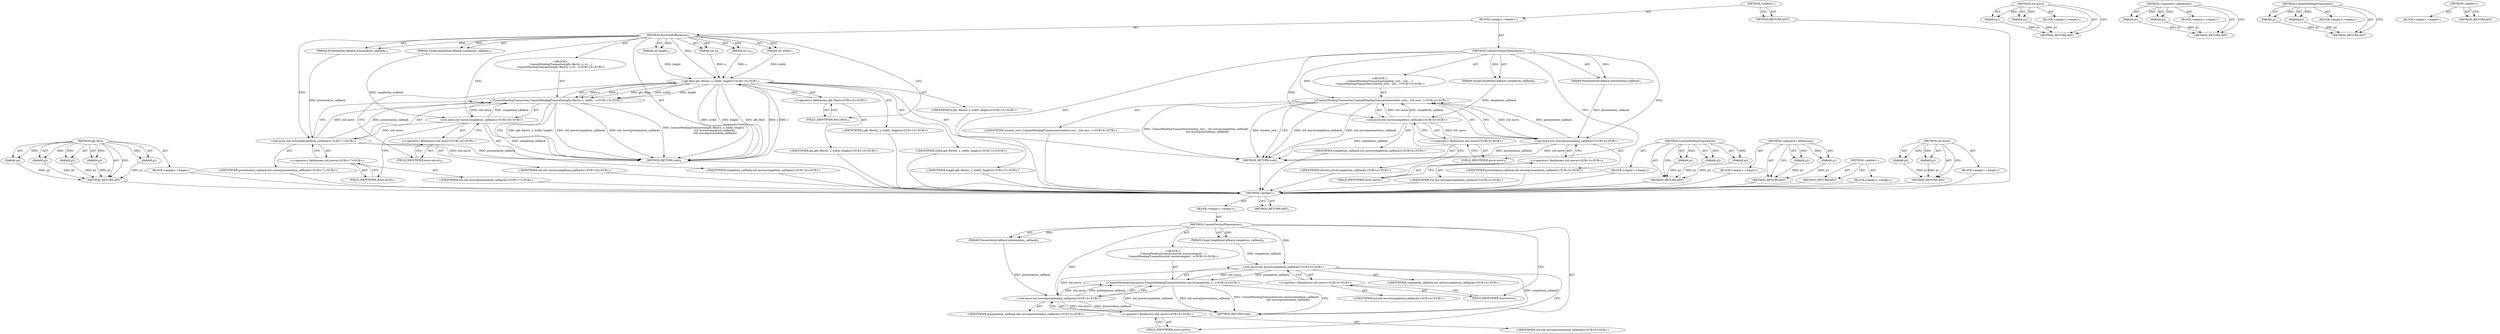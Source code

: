 digraph "PostSubBufferAsync" {
vulnerable_6 [label=<(METHOD,&lt;global&gt;)<SUB>1</SUB>>];
vulnerable_7 [label=<(BLOCK,&lt;empty&gt;,&lt;empty&gt;)<SUB>1</SUB>>];
vulnerable_8 [label=<(METHOD,CommitOverlayPlanesAsync)<SUB>1</SUB>>];
vulnerable_9 [label=<(PARAM,SwapCompletionCallback completion_callback)<SUB>2</SUB>>];
vulnerable_10 [label=<(PARAM,PresentationCallback presentation_callback)<SUB>3</SUB>>];
vulnerable_11 [label="<(BLOCK,{
  CommitPendingTransaction(std::move(completi...,{
  CommitPendingTransaction(std::move(completi...)<SUB>3</SUB>>"];
vulnerable_12 [label="<(CommitPendingTransaction,CommitPendingTransaction(std::move(completion_c...)<SUB>4</SUB>>"];
vulnerable_13 [label="<(std.move,std::move(completion_callback))<SUB>4</SUB>>"];
vulnerable_14 [label="<(&lt;operator&gt;.fieldAccess,std::move)<SUB>4</SUB>>"];
vulnerable_15 [label="<(IDENTIFIER,std,std::move(completion_callback))<SUB>4</SUB>>"];
vulnerable_16 [label=<(FIELD_IDENTIFIER,move,move)<SUB>4</SUB>>];
vulnerable_17 [label="<(IDENTIFIER,completion_callback,std::move(completion_callback))<SUB>4</SUB>>"];
vulnerable_18 [label="<(std.move,std::move(presentation_callback))<SUB>5</SUB>>"];
vulnerable_19 [label="<(&lt;operator&gt;.fieldAccess,std::move)<SUB>5</SUB>>"];
vulnerable_20 [label="<(IDENTIFIER,std,std::move(presentation_callback))<SUB>5</SUB>>"];
vulnerable_21 [label=<(FIELD_IDENTIFIER,move,move)<SUB>5</SUB>>];
vulnerable_22 [label="<(IDENTIFIER,presentation_callback,std::move(presentation_callback))<SUB>5</SUB>>"];
vulnerable_23 [label=<(METHOD_RETURN,void)<SUB>1</SUB>>];
vulnerable_25 [label=<(METHOD_RETURN,ANY)<SUB>1</SUB>>];
vulnerable_49 [label=<(METHOD,std.move)>];
vulnerable_50 [label=<(PARAM,p1)>];
vulnerable_51 [label=<(PARAM,p2)>];
vulnerable_52 [label=<(BLOCK,&lt;empty&gt;,&lt;empty&gt;)>];
vulnerable_53 [label=<(METHOD_RETURN,ANY)>];
vulnerable_54 [label=<(METHOD,&lt;operator&gt;.fieldAccess)>];
vulnerable_55 [label=<(PARAM,p1)>];
vulnerable_56 [label=<(PARAM,p2)>];
vulnerable_57 [label=<(BLOCK,&lt;empty&gt;,&lt;empty&gt;)>];
vulnerable_58 [label=<(METHOD_RETURN,ANY)>];
vulnerable_44 [label=<(METHOD,CommitPendingTransaction)>];
vulnerable_45 [label=<(PARAM,p1)>];
vulnerable_46 [label=<(PARAM,p2)>];
vulnerable_47 [label=<(BLOCK,&lt;empty&gt;,&lt;empty&gt;)>];
vulnerable_48 [label=<(METHOD_RETURN,ANY)>];
vulnerable_38 [label=<(METHOD,&lt;global&gt;)<SUB>1</SUB>>];
vulnerable_39 [label=<(BLOCK,&lt;empty&gt;,&lt;empty&gt;)>];
vulnerable_40 [label=<(METHOD_RETURN,ANY)>];
fixed_92 [label=<(METHOD,gfx.Rect)>];
fixed_93 [label=<(PARAM,p1)>];
fixed_94 [label=<(PARAM,p2)>];
fixed_95 [label=<(PARAM,p3)>];
fixed_96 [label=<(PARAM,p4)>];
fixed_97 [label=<(PARAM,p5)>];
fixed_98 [label=<(BLOCK,&lt;empty&gt;,&lt;empty&gt;)>];
fixed_99 [label=<(METHOD_RETURN,ANY)>];
fixed_6 [label=<(METHOD,&lt;global&gt;)<SUB>1</SUB>>];
fixed_7 [label=<(BLOCK,&lt;empty&gt;,&lt;empty&gt;)<SUB>1</SUB>>];
fixed_8 [label=<(METHOD,CommitOverlayPlanesAsync)<SUB>1</SUB>>];
fixed_9 [label=<(PARAM,SwapCompletionCallback completion_callback)<SUB>2</SUB>>];
fixed_10 [label=<(PARAM,PresentationCallback presentation_callback)<SUB>3</SUB>>];
fixed_11 [label="<(BLOCK,{
  CommitPendingTransaction(window_rect_, std:...,{
  CommitPendingTransaction(window_rect_, std:...)<SUB>3</SUB>>"];
fixed_12 [label="<(CommitPendingTransaction,CommitPendingTransaction(window_rect_, std::mov...)<SUB>4</SUB>>"];
fixed_13 [label="<(IDENTIFIER,window_rect_,CommitPendingTransaction(window_rect_, std::mov...)<SUB>4</SUB>>"];
fixed_14 [label="<(std.move,std::move(completion_callback))<SUB>4</SUB>>"];
fixed_15 [label="<(&lt;operator&gt;.fieldAccess,std::move)<SUB>4</SUB>>"];
fixed_16 [label="<(IDENTIFIER,std,std::move(completion_callback))<SUB>4</SUB>>"];
fixed_17 [label=<(FIELD_IDENTIFIER,move,move)<SUB>4</SUB>>];
fixed_18 [label="<(IDENTIFIER,completion_callback,std::move(completion_callback))<SUB>4</SUB>>"];
fixed_19 [label="<(std.move,std::move(presentation_callback))<SUB>5</SUB>>"];
fixed_20 [label="<(&lt;operator&gt;.fieldAccess,std::move)<SUB>5</SUB>>"];
fixed_21 [label="<(IDENTIFIER,std,std::move(presentation_callback))<SUB>5</SUB>>"];
fixed_22 [label=<(FIELD_IDENTIFIER,move,move)<SUB>5</SUB>>];
fixed_23 [label="<(IDENTIFIER,presentation_callback,std::move(presentation_callback))<SUB>5</SUB>>"];
fixed_24 [label=<(METHOD_RETURN,void)<SUB>1</SUB>>];
fixed_26 [label=<(METHOD,PostSubBufferAsync)<SUB>8</SUB>>];
fixed_27 [label=<(PARAM,int x)<SUB>9</SUB>>];
fixed_28 [label=<(PARAM,int y)<SUB>10</SUB>>];
fixed_29 [label=<(PARAM,int width)<SUB>11</SUB>>];
fixed_30 [label=<(PARAM,int height)<SUB>12</SUB>>];
fixed_31 [label=<(PARAM,SwapCompletionCallback completion_callback)<SUB>13</SUB>>];
fixed_32 [label=<(PARAM,PresentationCallback presentation_callback)<SUB>14</SUB>>];
fixed_33 [label="<(BLOCK,{
  CommitPendingTransaction(gfx::Rect(x, y, wi...,{
  CommitPendingTransaction(gfx::Rect(x, y, wi...)<SUB>14</SUB>>"];
fixed_34 [label="<(CommitPendingTransaction,CommitPendingTransaction(gfx::Rect(x, y, width,...)<SUB>15</SUB>>"];
fixed_35 [label="<(gfx.Rect,gfx::Rect(x, y, width, height))<SUB>15</SUB>>"];
fixed_36 [label="<(&lt;operator&gt;.fieldAccess,gfx::Rect)<SUB>15</SUB>>"];
fixed_37 [label="<(IDENTIFIER,gfx,gfx::Rect(x, y, width, height))<SUB>15</SUB>>"];
fixed_38 [label=<(FIELD_IDENTIFIER,Rect,Rect)<SUB>15</SUB>>];
fixed_39 [label="<(IDENTIFIER,x,gfx::Rect(x, y, width, height))<SUB>15</SUB>>"];
fixed_40 [label="<(IDENTIFIER,y,gfx::Rect(x, y, width, height))<SUB>15</SUB>>"];
fixed_41 [label="<(IDENTIFIER,width,gfx::Rect(x, y, width, height))<SUB>15</SUB>>"];
fixed_42 [label="<(IDENTIFIER,height,gfx::Rect(x, y, width, height))<SUB>15</SUB>>"];
fixed_43 [label="<(std.move,std::move(completion_callback))<SUB>16</SUB>>"];
fixed_44 [label="<(&lt;operator&gt;.fieldAccess,std::move)<SUB>16</SUB>>"];
fixed_45 [label="<(IDENTIFIER,std,std::move(completion_callback))<SUB>16</SUB>>"];
fixed_46 [label=<(FIELD_IDENTIFIER,move,move)<SUB>16</SUB>>];
fixed_47 [label="<(IDENTIFIER,completion_callback,std::move(completion_callback))<SUB>16</SUB>>"];
fixed_48 [label="<(std.move,std::move(presentation_callback))<SUB>17</SUB>>"];
fixed_49 [label="<(&lt;operator&gt;.fieldAccess,std::move)<SUB>17</SUB>>"];
fixed_50 [label="<(IDENTIFIER,std,std::move(presentation_callback))<SUB>17</SUB>>"];
fixed_51 [label=<(FIELD_IDENTIFIER,move,move)<SUB>17</SUB>>];
fixed_52 [label="<(IDENTIFIER,presentation_callback,std::move(presentation_callback))<SUB>17</SUB>>"];
fixed_53 [label=<(METHOD_RETURN,void)<SUB>8</SUB>>];
fixed_55 [label=<(METHOD_RETURN,ANY)<SUB>1</SUB>>];
fixed_76 [label=<(METHOD,CommitPendingTransaction)>];
fixed_77 [label=<(PARAM,p1)>];
fixed_78 [label=<(PARAM,p2)>];
fixed_79 [label=<(PARAM,p3)>];
fixed_80 [label=<(BLOCK,&lt;empty&gt;,&lt;empty&gt;)>];
fixed_81 [label=<(METHOD_RETURN,ANY)>];
fixed_87 [label=<(METHOD,&lt;operator&gt;.fieldAccess)>];
fixed_88 [label=<(PARAM,p1)>];
fixed_89 [label=<(PARAM,p2)>];
fixed_90 [label=<(BLOCK,&lt;empty&gt;,&lt;empty&gt;)>];
fixed_91 [label=<(METHOD_RETURN,ANY)>];
fixed_82 [label=<(METHOD,std.move)>];
fixed_83 [label=<(PARAM,p1)>];
fixed_84 [label=<(PARAM,p2)>];
fixed_85 [label=<(BLOCK,&lt;empty&gt;,&lt;empty&gt;)>];
fixed_86 [label=<(METHOD_RETURN,ANY)>];
fixed_70 [label=<(METHOD,&lt;global&gt;)<SUB>1</SUB>>];
fixed_71 [label=<(BLOCK,&lt;empty&gt;,&lt;empty&gt;)>];
fixed_72 [label=<(METHOD_RETURN,ANY)>];
vulnerable_6 -> vulnerable_7  [key=0, label="AST: "];
vulnerable_6 -> vulnerable_25  [key=0, label="AST: "];
vulnerable_6 -> vulnerable_25  [key=1, label="CFG: "];
vulnerable_7 -> vulnerable_8  [key=0, label="AST: "];
vulnerable_8 -> vulnerable_9  [key=0, label="AST: "];
vulnerable_8 -> vulnerable_9  [key=1, label="DDG: "];
vulnerable_8 -> vulnerable_10  [key=0, label="AST: "];
vulnerable_8 -> vulnerable_10  [key=1, label="DDG: "];
vulnerable_8 -> vulnerable_11  [key=0, label="AST: "];
vulnerable_8 -> vulnerable_23  [key=0, label="AST: "];
vulnerable_8 -> vulnerable_16  [key=0, label="CFG: "];
vulnerable_8 -> vulnerable_13  [key=0, label="DDG: "];
vulnerable_8 -> vulnerable_18  [key=0, label="DDG: "];
vulnerable_9 -> vulnerable_13  [key=0, label="DDG: completion_callback"];
vulnerable_10 -> vulnerable_18  [key=0, label="DDG: presentation_callback"];
vulnerable_11 -> vulnerable_12  [key=0, label="AST: "];
vulnerable_12 -> vulnerable_13  [key=0, label="AST: "];
vulnerable_12 -> vulnerable_18  [key=0, label="AST: "];
vulnerable_12 -> vulnerable_23  [key=0, label="CFG: "];
vulnerable_12 -> vulnerable_23  [key=1, label="DDG: std::move(completion_callback)"];
vulnerable_12 -> vulnerable_23  [key=2, label="DDG: std::move(presentation_callback)"];
vulnerable_12 -> vulnerable_23  [key=3, label="DDG: CommitPendingTransaction(std::move(completion_callback),
                            std::move(presentation_callback))"];
vulnerable_13 -> vulnerable_14  [key=0, label="AST: "];
vulnerable_13 -> vulnerable_17  [key=0, label="AST: "];
vulnerable_13 -> vulnerable_21  [key=0, label="CFG: "];
vulnerable_13 -> vulnerable_23  [key=0, label="DDG: completion_callback"];
vulnerable_13 -> vulnerable_12  [key=0, label="DDG: std::move"];
vulnerable_13 -> vulnerable_12  [key=1, label="DDG: completion_callback"];
vulnerable_13 -> vulnerable_18  [key=0, label="DDG: std::move"];
vulnerable_14 -> vulnerable_15  [key=0, label="AST: "];
vulnerable_14 -> vulnerable_16  [key=0, label="AST: "];
vulnerable_14 -> vulnerable_13  [key=0, label="CFG: "];
vulnerable_16 -> vulnerable_14  [key=0, label="CFG: "];
vulnerable_18 -> vulnerable_19  [key=0, label="AST: "];
vulnerable_18 -> vulnerable_22  [key=0, label="AST: "];
vulnerable_18 -> vulnerable_12  [key=0, label="CFG: "];
vulnerable_18 -> vulnerable_12  [key=1, label="DDG: std::move"];
vulnerable_18 -> vulnerable_12  [key=2, label="DDG: presentation_callback"];
vulnerable_18 -> vulnerable_23  [key=0, label="DDG: std::move"];
vulnerable_18 -> vulnerable_23  [key=1, label="DDG: presentation_callback"];
vulnerable_19 -> vulnerable_20  [key=0, label="AST: "];
vulnerable_19 -> vulnerable_21  [key=0, label="AST: "];
vulnerable_19 -> vulnerable_18  [key=0, label="CFG: "];
vulnerable_21 -> vulnerable_19  [key=0, label="CFG: "];
vulnerable_49 -> vulnerable_50  [key=0, label="AST: "];
vulnerable_49 -> vulnerable_50  [key=1, label="DDG: "];
vulnerable_49 -> vulnerable_52  [key=0, label="AST: "];
vulnerable_49 -> vulnerable_51  [key=0, label="AST: "];
vulnerable_49 -> vulnerable_51  [key=1, label="DDG: "];
vulnerable_49 -> vulnerable_53  [key=0, label="AST: "];
vulnerable_49 -> vulnerable_53  [key=1, label="CFG: "];
vulnerable_50 -> vulnerable_53  [key=0, label="DDG: p1"];
vulnerable_51 -> vulnerable_53  [key=0, label="DDG: p2"];
vulnerable_54 -> vulnerable_55  [key=0, label="AST: "];
vulnerable_54 -> vulnerable_55  [key=1, label="DDG: "];
vulnerable_54 -> vulnerable_57  [key=0, label="AST: "];
vulnerable_54 -> vulnerable_56  [key=0, label="AST: "];
vulnerable_54 -> vulnerable_56  [key=1, label="DDG: "];
vulnerable_54 -> vulnerable_58  [key=0, label="AST: "];
vulnerable_54 -> vulnerable_58  [key=1, label="CFG: "];
vulnerable_55 -> vulnerable_58  [key=0, label="DDG: p1"];
vulnerable_56 -> vulnerable_58  [key=0, label="DDG: p2"];
vulnerable_44 -> vulnerable_45  [key=0, label="AST: "];
vulnerable_44 -> vulnerable_45  [key=1, label="DDG: "];
vulnerable_44 -> vulnerable_47  [key=0, label="AST: "];
vulnerable_44 -> vulnerable_46  [key=0, label="AST: "];
vulnerable_44 -> vulnerable_46  [key=1, label="DDG: "];
vulnerable_44 -> vulnerable_48  [key=0, label="AST: "];
vulnerable_44 -> vulnerable_48  [key=1, label="CFG: "];
vulnerable_45 -> vulnerable_48  [key=0, label="DDG: p1"];
vulnerable_46 -> vulnerable_48  [key=0, label="DDG: p2"];
vulnerable_38 -> vulnerable_39  [key=0, label="AST: "];
vulnerable_38 -> vulnerable_40  [key=0, label="AST: "];
vulnerable_38 -> vulnerable_40  [key=1, label="CFG: "];
fixed_92 -> fixed_93  [key=0, label="AST: "];
fixed_92 -> fixed_93  [key=1, label="DDG: "];
fixed_92 -> fixed_98  [key=0, label="AST: "];
fixed_92 -> fixed_94  [key=0, label="AST: "];
fixed_92 -> fixed_94  [key=1, label="DDG: "];
fixed_92 -> fixed_99  [key=0, label="AST: "];
fixed_92 -> fixed_99  [key=1, label="CFG: "];
fixed_92 -> fixed_95  [key=0, label="AST: "];
fixed_92 -> fixed_95  [key=1, label="DDG: "];
fixed_92 -> fixed_96  [key=0, label="AST: "];
fixed_92 -> fixed_96  [key=1, label="DDG: "];
fixed_92 -> fixed_97  [key=0, label="AST: "];
fixed_92 -> fixed_97  [key=1, label="DDG: "];
fixed_93 -> fixed_99  [key=0, label="DDG: p1"];
fixed_94 -> fixed_99  [key=0, label="DDG: p2"];
fixed_95 -> fixed_99  [key=0, label="DDG: p3"];
fixed_96 -> fixed_99  [key=0, label="DDG: p4"];
fixed_97 -> fixed_99  [key=0, label="DDG: p5"];
fixed_98 -> vulnerable_6  [key=0];
fixed_99 -> vulnerable_6  [key=0];
fixed_6 -> fixed_7  [key=0, label="AST: "];
fixed_6 -> fixed_55  [key=0, label="AST: "];
fixed_6 -> fixed_55  [key=1, label="CFG: "];
fixed_7 -> fixed_8  [key=0, label="AST: "];
fixed_7 -> fixed_26  [key=0, label="AST: "];
fixed_8 -> fixed_9  [key=0, label="AST: "];
fixed_8 -> fixed_9  [key=1, label="DDG: "];
fixed_8 -> fixed_10  [key=0, label="AST: "];
fixed_8 -> fixed_10  [key=1, label="DDG: "];
fixed_8 -> fixed_11  [key=0, label="AST: "];
fixed_8 -> fixed_24  [key=0, label="AST: "];
fixed_8 -> fixed_17  [key=0, label="CFG: "];
fixed_8 -> fixed_12  [key=0, label="DDG: "];
fixed_8 -> fixed_14  [key=0, label="DDG: "];
fixed_8 -> fixed_19  [key=0, label="DDG: "];
fixed_9 -> fixed_14  [key=0, label="DDG: completion_callback"];
fixed_10 -> fixed_19  [key=0, label="DDG: presentation_callback"];
fixed_11 -> fixed_12  [key=0, label="AST: "];
fixed_12 -> fixed_13  [key=0, label="AST: "];
fixed_12 -> fixed_14  [key=0, label="AST: "];
fixed_12 -> fixed_19  [key=0, label="AST: "];
fixed_12 -> fixed_24  [key=0, label="CFG: "];
fixed_12 -> fixed_24  [key=1, label="DDG: std::move(completion_callback)"];
fixed_12 -> fixed_24  [key=2, label="DDG: std::move(presentation_callback)"];
fixed_12 -> fixed_24  [key=3, label="DDG: CommitPendingTransaction(window_rect_, std::move(completion_callback),
                           std::move(presentation_callback))"];
fixed_12 -> fixed_24  [key=4, label="DDG: window_rect_"];
fixed_13 -> vulnerable_6  [key=0];
fixed_14 -> fixed_15  [key=0, label="AST: "];
fixed_14 -> fixed_18  [key=0, label="AST: "];
fixed_14 -> fixed_22  [key=0, label="CFG: "];
fixed_14 -> fixed_24  [key=0, label="DDG: completion_callback"];
fixed_14 -> fixed_12  [key=0, label="DDG: std::move"];
fixed_14 -> fixed_12  [key=1, label="DDG: completion_callback"];
fixed_14 -> fixed_19  [key=0, label="DDG: std::move"];
fixed_15 -> fixed_16  [key=0, label="AST: "];
fixed_15 -> fixed_17  [key=0, label="AST: "];
fixed_15 -> fixed_14  [key=0, label="CFG: "];
fixed_16 -> vulnerable_6  [key=0];
fixed_17 -> fixed_15  [key=0, label="CFG: "];
fixed_18 -> vulnerable_6  [key=0];
fixed_19 -> fixed_20  [key=0, label="AST: "];
fixed_19 -> fixed_23  [key=0, label="AST: "];
fixed_19 -> fixed_12  [key=0, label="CFG: "];
fixed_19 -> fixed_12  [key=1, label="DDG: std::move"];
fixed_19 -> fixed_12  [key=2, label="DDG: presentation_callback"];
fixed_19 -> fixed_24  [key=0, label="DDG: std::move"];
fixed_19 -> fixed_24  [key=1, label="DDG: presentation_callback"];
fixed_20 -> fixed_21  [key=0, label="AST: "];
fixed_20 -> fixed_22  [key=0, label="AST: "];
fixed_20 -> fixed_19  [key=0, label="CFG: "];
fixed_21 -> vulnerable_6  [key=0];
fixed_22 -> fixed_20  [key=0, label="CFG: "];
fixed_23 -> vulnerable_6  [key=0];
fixed_24 -> vulnerable_6  [key=0];
fixed_26 -> fixed_27  [key=0, label="AST: "];
fixed_26 -> fixed_27  [key=1, label="DDG: "];
fixed_26 -> fixed_28  [key=0, label="AST: "];
fixed_26 -> fixed_28  [key=1, label="DDG: "];
fixed_26 -> fixed_29  [key=0, label="AST: "];
fixed_26 -> fixed_29  [key=1, label="DDG: "];
fixed_26 -> fixed_30  [key=0, label="AST: "];
fixed_26 -> fixed_30  [key=1, label="DDG: "];
fixed_26 -> fixed_31  [key=0, label="AST: "];
fixed_26 -> fixed_31  [key=1, label="DDG: "];
fixed_26 -> fixed_32  [key=0, label="AST: "];
fixed_26 -> fixed_32  [key=1, label="DDG: "];
fixed_26 -> fixed_33  [key=0, label="AST: "];
fixed_26 -> fixed_53  [key=0, label="AST: "];
fixed_26 -> fixed_38  [key=0, label="CFG: "];
fixed_26 -> fixed_35  [key=0, label="DDG: "];
fixed_26 -> fixed_43  [key=0, label="DDG: "];
fixed_26 -> fixed_48  [key=0, label="DDG: "];
fixed_27 -> fixed_35  [key=0, label="DDG: x"];
fixed_28 -> fixed_35  [key=0, label="DDG: y"];
fixed_29 -> fixed_35  [key=0, label="DDG: width"];
fixed_30 -> fixed_35  [key=0, label="DDG: height"];
fixed_31 -> fixed_43  [key=0, label="DDG: completion_callback"];
fixed_32 -> fixed_48  [key=0, label="DDG: presentation_callback"];
fixed_33 -> fixed_34  [key=0, label="AST: "];
fixed_34 -> fixed_35  [key=0, label="AST: "];
fixed_34 -> fixed_43  [key=0, label="AST: "];
fixed_34 -> fixed_48  [key=0, label="AST: "];
fixed_34 -> fixed_53  [key=0, label="CFG: "];
fixed_34 -> fixed_53  [key=1, label="DDG: gfx::Rect(x, y, width, height)"];
fixed_34 -> fixed_53  [key=2, label="DDG: std::move(completion_callback)"];
fixed_34 -> fixed_53  [key=3, label="DDG: std::move(presentation_callback)"];
fixed_34 -> fixed_53  [key=4, label="DDG: CommitPendingTransaction(gfx::Rect(x, y, width, height),
                           std::move(completion_callback),
                            std::move(presentation_callback))"];
fixed_35 -> fixed_36  [key=0, label="AST: "];
fixed_35 -> fixed_39  [key=0, label="AST: "];
fixed_35 -> fixed_40  [key=0, label="AST: "];
fixed_35 -> fixed_41  [key=0, label="AST: "];
fixed_35 -> fixed_42  [key=0, label="AST: "];
fixed_35 -> fixed_46  [key=0, label="CFG: "];
fixed_35 -> fixed_53  [key=0, label="DDG: gfx::Rect"];
fixed_35 -> fixed_53  [key=1, label="DDG: x"];
fixed_35 -> fixed_53  [key=2, label="DDG: y"];
fixed_35 -> fixed_53  [key=3, label="DDG: width"];
fixed_35 -> fixed_53  [key=4, label="DDG: height"];
fixed_35 -> fixed_34  [key=0, label="DDG: x"];
fixed_35 -> fixed_34  [key=1, label="DDG: y"];
fixed_35 -> fixed_34  [key=2, label="DDG: gfx::Rect"];
fixed_35 -> fixed_34  [key=3, label="DDG: width"];
fixed_35 -> fixed_34  [key=4, label="DDG: height"];
fixed_36 -> fixed_37  [key=0, label="AST: "];
fixed_36 -> fixed_38  [key=0, label="AST: "];
fixed_36 -> fixed_35  [key=0, label="CFG: "];
fixed_37 -> vulnerable_6  [key=0];
fixed_38 -> fixed_36  [key=0, label="CFG: "];
fixed_39 -> vulnerable_6  [key=0];
fixed_40 -> vulnerable_6  [key=0];
fixed_41 -> vulnerable_6  [key=0];
fixed_42 -> vulnerable_6  [key=0];
fixed_43 -> fixed_44  [key=0, label="AST: "];
fixed_43 -> fixed_47  [key=0, label="AST: "];
fixed_43 -> fixed_51  [key=0, label="CFG: "];
fixed_43 -> fixed_53  [key=0, label="DDG: completion_callback"];
fixed_43 -> fixed_34  [key=0, label="DDG: std::move"];
fixed_43 -> fixed_34  [key=1, label="DDG: completion_callback"];
fixed_43 -> fixed_48  [key=0, label="DDG: std::move"];
fixed_44 -> fixed_45  [key=0, label="AST: "];
fixed_44 -> fixed_46  [key=0, label="AST: "];
fixed_44 -> fixed_43  [key=0, label="CFG: "];
fixed_45 -> vulnerable_6  [key=0];
fixed_46 -> fixed_44  [key=0, label="CFG: "];
fixed_47 -> vulnerable_6  [key=0];
fixed_48 -> fixed_49  [key=0, label="AST: "];
fixed_48 -> fixed_52  [key=0, label="AST: "];
fixed_48 -> fixed_34  [key=0, label="CFG: "];
fixed_48 -> fixed_34  [key=1, label="DDG: std::move"];
fixed_48 -> fixed_34  [key=2, label="DDG: presentation_callback"];
fixed_48 -> fixed_53  [key=0, label="DDG: std::move"];
fixed_48 -> fixed_53  [key=1, label="DDG: presentation_callback"];
fixed_49 -> fixed_50  [key=0, label="AST: "];
fixed_49 -> fixed_51  [key=0, label="AST: "];
fixed_49 -> fixed_48  [key=0, label="CFG: "];
fixed_50 -> vulnerable_6  [key=0];
fixed_51 -> fixed_49  [key=0, label="CFG: "];
fixed_52 -> vulnerable_6  [key=0];
fixed_53 -> vulnerable_6  [key=0];
fixed_55 -> vulnerable_6  [key=0];
fixed_76 -> fixed_77  [key=0, label="AST: "];
fixed_76 -> fixed_77  [key=1, label="DDG: "];
fixed_76 -> fixed_80  [key=0, label="AST: "];
fixed_76 -> fixed_78  [key=0, label="AST: "];
fixed_76 -> fixed_78  [key=1, label="DDG: "];
fixed_76 -> fixed_81  [key=0, label="AST: "];
fixed_76 -> fixed_81  [key=1, label="CFG: "];
fixed_76 -> fixed_79  [key=0, label="AST: "];
fixed_76 -> fixed_79  [key=1, label="DDG: "];
fixed_77 -> fixed_81  [key=0, label="DDG: p1"];
fixed_78 -> fixed_81  [key=0, label="DDG: p2"];
fixed_79 -> fixed_81  [key=0, label="DDG: p3"];
fixed_80 -> vulnerable_6  [key=0];
fixed_81 -> vulnerable_6  [key=0];
fixed_87 -> fixed_88  [key=0, label="AST: "];
fixed_87 -> fixed_88  [key=1, label="DDG: "];
fixed_87 -> fixed_90  [key=0, label="AST: "];
fixed_87 -> fixed_89  [key=0, label="AST: "];
fixed_87 -> fixed_89  [key=1, label="DDG: "];
fixed_87 -> fixed_91  [key=0, label="AST: "];
fixed_87 -> fixed_91  [key=1, label="CFG: "];
fixed_88 -> fixed_91  [key=0, label="DDG: p1"];
fixed_89 -> fixed_91  [key=0, label="DDG: p2"];
fixed_90 -> vulnerable_6  [key=0];
fixed_91 -> vulnerable_6  [key=0];
fixed_82 -> fixed_83  [key=0, label="AST: "];
fixed_82 -> fixed_83  [key=1, label="DDG: "];
fixed_82 -> fixed_85  [key=0, label="AST: "];
fixed_82 -> fixed_84  [key=0, label="AST: "];
fixed_82 -> fixed_84  [key=1, label="DDG: "];
fixed_82 -> fixed_86  [key=0, label="AST: "];
fixed_82 -> fixed_86  [key=1, label="CFG: "];
fixed_83 -> fixed_86  [key=0, label="DDG: p1"];
fixed_84 -> fixed_86  [key=0, label="DDG: p2"];
fixed_85 -> vulnerable_6  [key=0];
fixed_86 -> vulnerable_6  [key=0];
fixed_70 -> fixed_71  [key=0, label="AST: "];
fixed_70 -> fixed_72  [key=0, label="AST: "];
fixed_70 -> fixed_72  [key=1, label="CFG: "];
fixed_71 -> vulnerable_6  [key=0];
fixed_72 -> vulnerable_6  [key=0];
}
